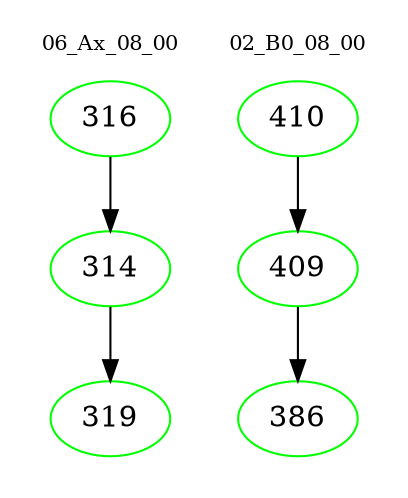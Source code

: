 digraph{
subgraph cluster_0 {
color = white
label = "06_Ax_08_00";
fontsize=10;
T0_316 [label="316", color="green"]
T0_316 -> T0_314 [color="black"]
T0_314 [label="314", color="green"]
T0_314 -> T0_319 [color="black"]
T0_319 [label="319", color="green"]
}
subgraph cluster_1 {
color = white
label = "02_B0_08_00";
fontsize=10;
T1_410 [label="410", color="green"]
T1_410 -> T1_409 [color="black"]
T1_409 [label="409", color="green"]
T1_409 -> T1_386 [color="black"]
T1_386 [label="386", color="green"]
}
}
